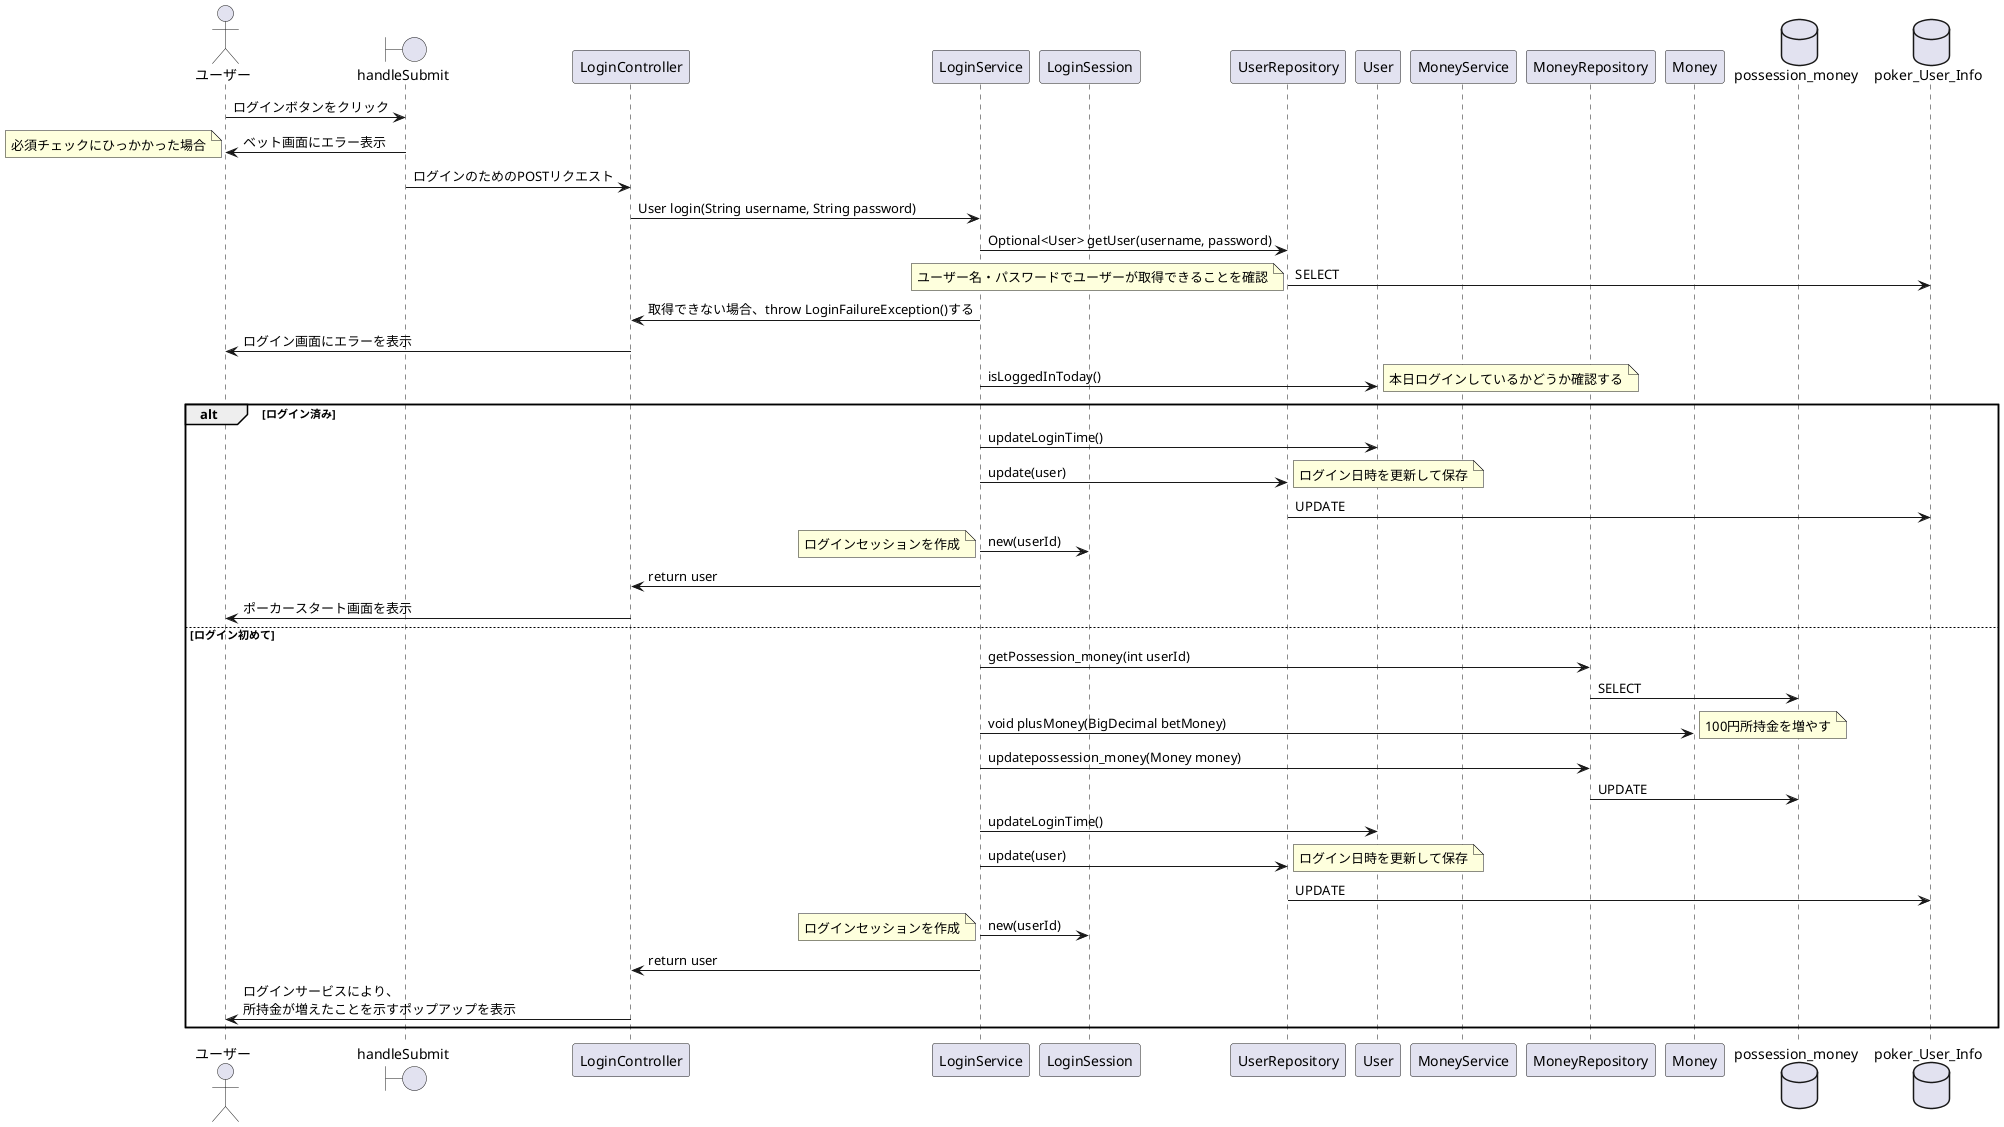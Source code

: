 @startuml

actor ユーザー

boundary handleSubmit
participant LoginController
participant LoginService
participant LoginSession
participant UserRepository
participant User
participant MoneyService
participant MoneyRepository
participant Money
database possession_money
database poker_User_Info

ユーザー -> handleSubmit : ログインボタンをクリック
handleSubmit -> ユーザー : ベット画面にエラー表示
note left : 必須チェックにひっかかった場合
handleSubmit -> LoginController : ログインのためのPOSTリクエスト
LoginController -> LoginService : User login(String username, String password)
LoginService -> UserRepository : Optional<User> getUser(username, password)
UserRepository -> poker_User_Info : SELECT
note left : ユーザー名・パスワードでユーザーが取得できることを確認
LoginService -> LoginController : 取得できない場合、throw LoginFailureException()する
LoginController -> ユーザー : ログイン画面にエラーを表示
LoginService -> User : isLoggedInToday()
note right : 本日ログインしているかどうか確認する
alt ログイン済み
  LoginService -> User : updateLoginTime()
  LoginService -> UserRepository : update(user)
  note right : ログイン日時を更新して保存
  UserRepository -> poker_User_Info : UPDATE
  LoginService -> LoginSession : new(userId)
  note left : ログインセッションを作成
  LoginService -> LoginController : return user
  LoginController -> ユーザー : ポーカースタート画面を表示
else ログイン初めて
  LoginService -> MoneyRepository : getPossession_money(int userId)
  MoneyRepository -> possession_money : SELECT
  LoginService -> Money : void plusMoney(BigDecimal betMoney)
  note right : 100円所持金を増やす
  LoginService -> MoneyRepository : updatepossession_money(Money money)
  MoneyRepository -> possession_money : UPDATE
  LoginService -> User : updateLoginTime()
  LoginService -> UserRepository : update(user)
  note right : ログイン日時を更新して保存
  UserRepository -> poker_User_Info : UPDATE
  LoginService -> LoginSession : new(userId)
  note left : ログインセッションを作成
  LoginService -> LoginController : return user
  LoginController -> ユーザー : ログインサービスにより、\n所持金が増えたことを示すポップアップを表示
end

@enduml